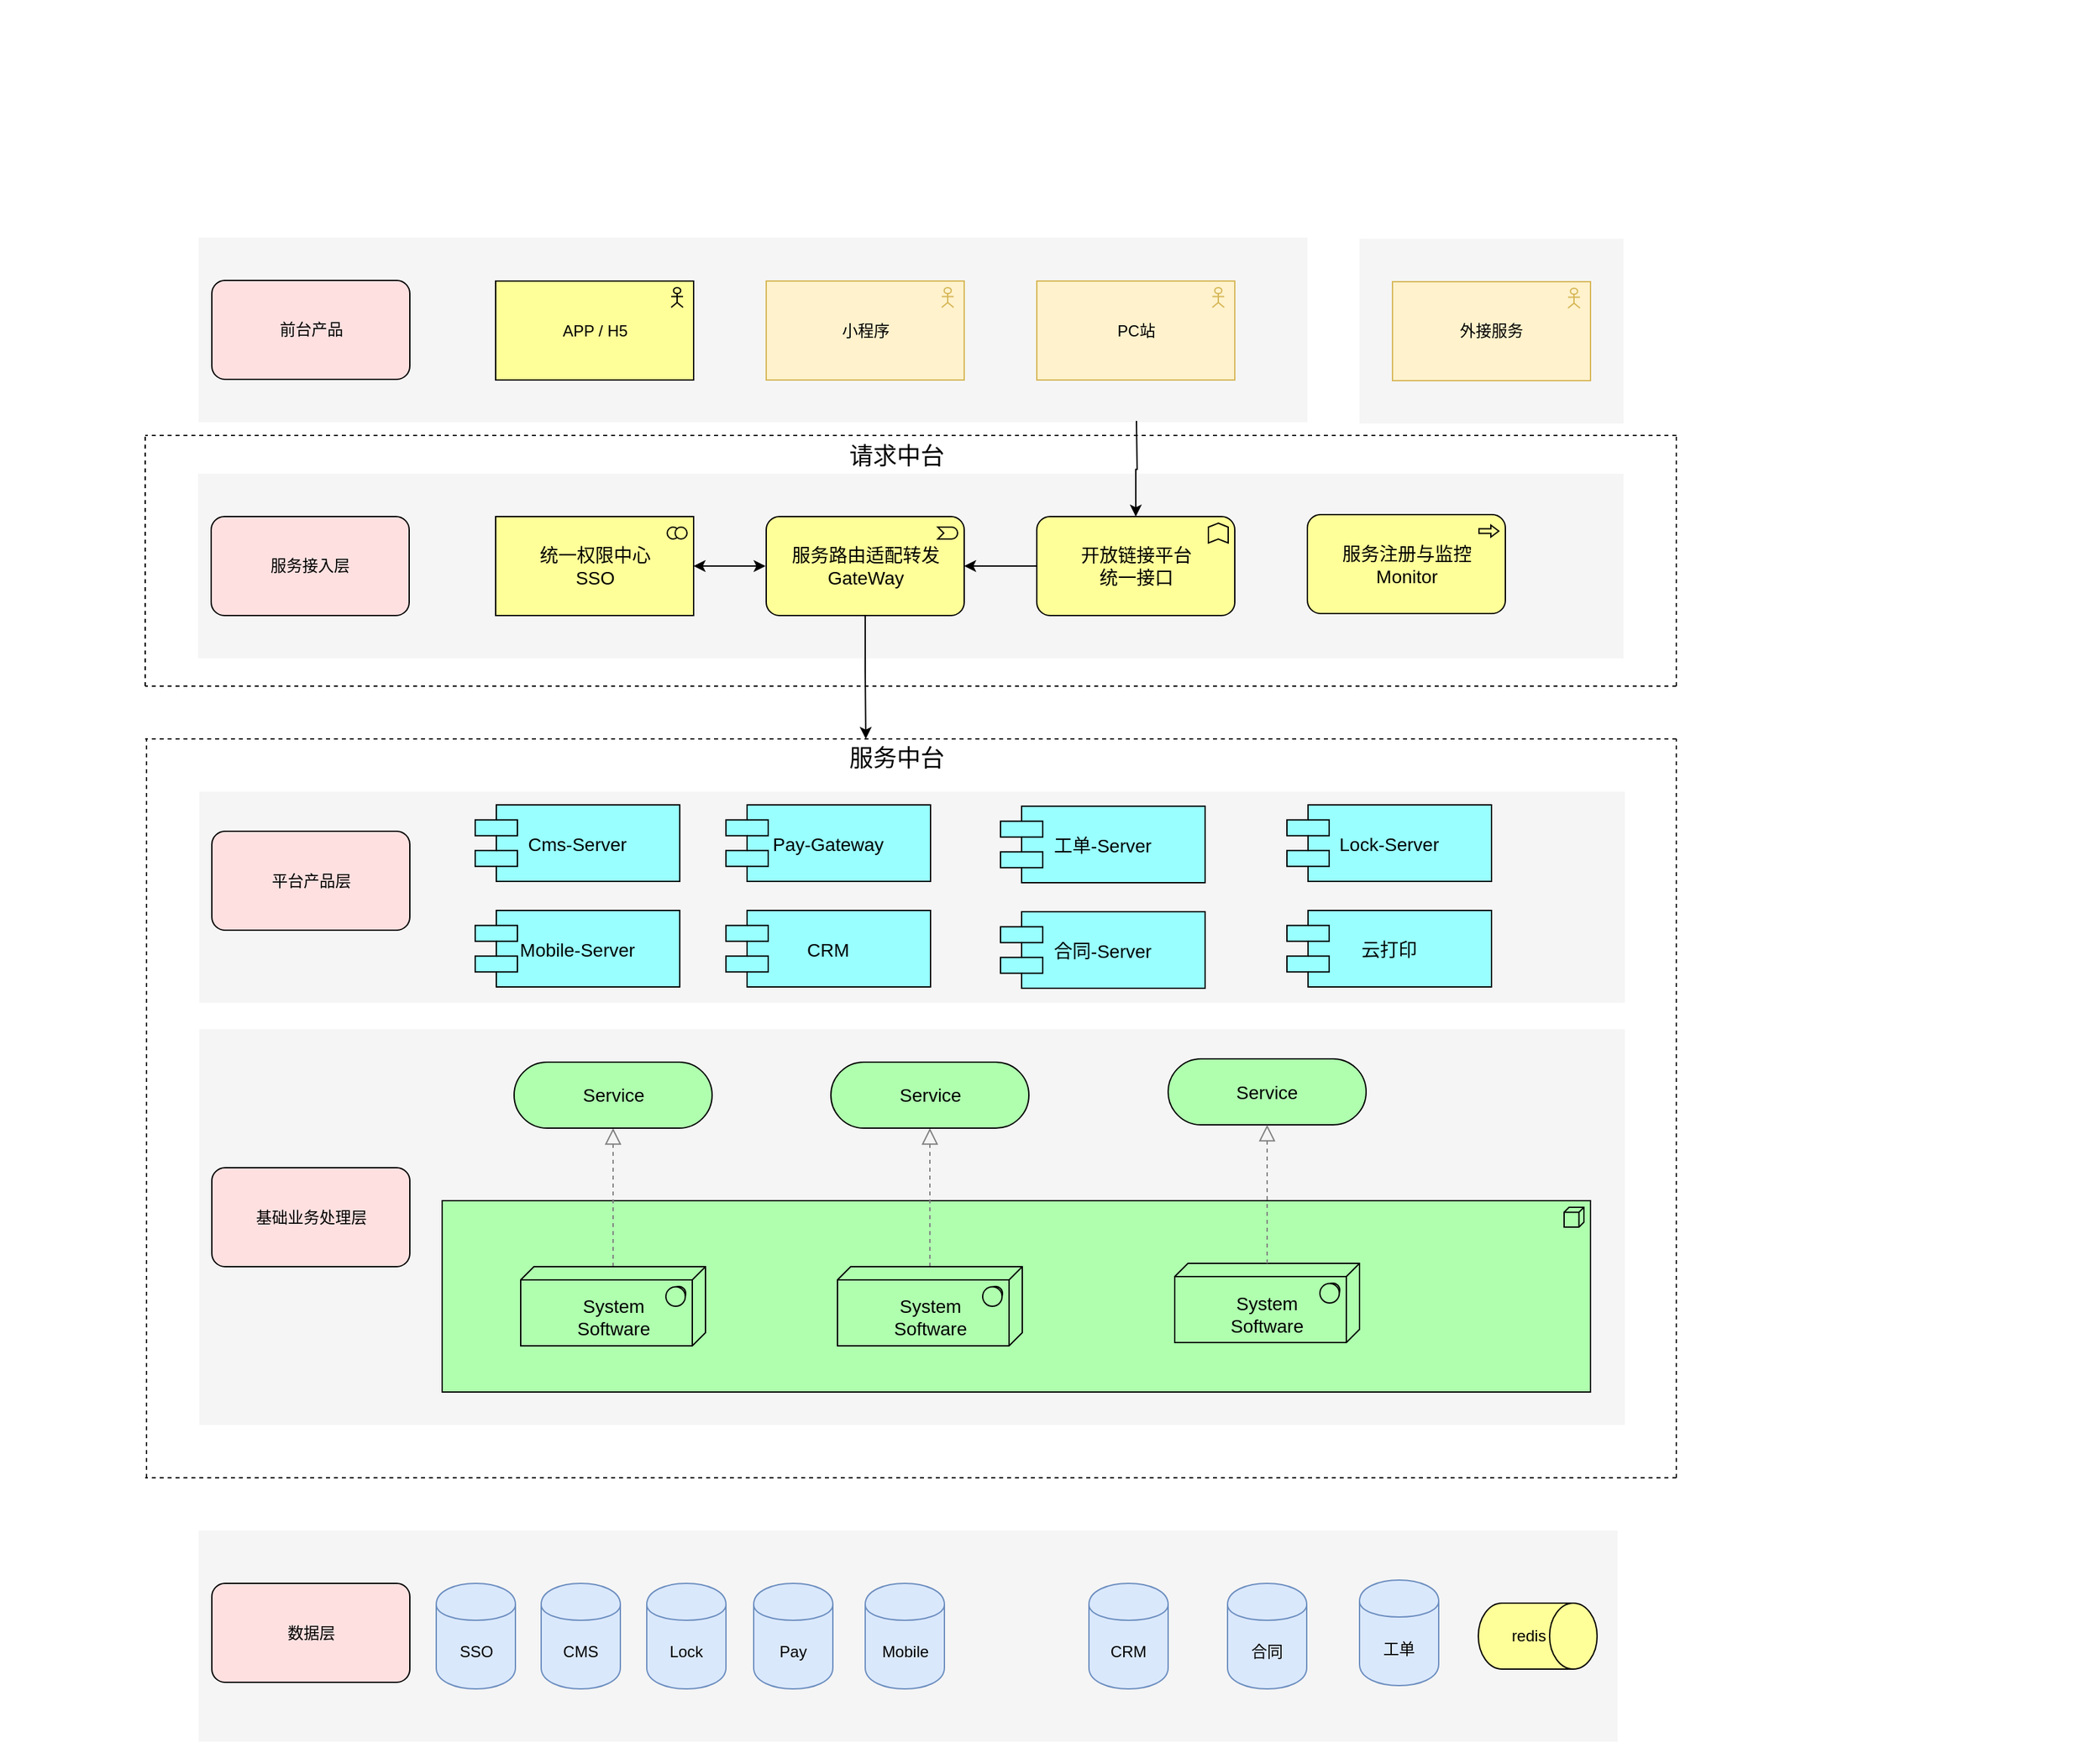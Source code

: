 <mxfile version="12.2.4" type="github" pages="1">
  <diagram id="6I0OCvxSQrVGMHxT2VVA" name="Page-1">
    <mxGraphModel dx="1172" dy="1730" grid="1" gridSize="10" guides="1" tooltips="1" connect="1" arrows="1" fold="1" page="1" pageScale="1" pageWidth="850" pageHeight="1100" math="0" shadow="0">
      <root>
        <mxCell id="0"/>
        <mxCell id="1" parent="0"/>
        <mxCell id="dKdSaXE48SgPbhcamS2K-30" value="" style="whiteSpace=wrap;html=1;strokeColor=none;strokeWidth=1;fillColor=#f5f5f5;fontSize=14;" parent="1" vertex="1">
          <mxGeometry x="201" y="740" width="1080" height="300" as="geometry"/>
        </mxCell>
        <mxCell id="dKdSaXE48SgPbhcamS2K-31" value="" style="whiteSpace=wrap;html=1;strokeColor=none;strokeWidth=1;fillColor=#f5f5f5;fontSize=14;" parent="1" vertex="1">
          <mxGeometry x="201" y="560" width="1080" height="160" as="geometry"/>
        </mxCell>
        <mxCell id="dKdSaXE48SgPbhcamS2K-32" value="" style="whiteSpace=wrap;html=1;strokeColor=none;strokeWidth=1;fillColor=#f5f5f5;fontSize=14;" parent="1" vertex="1">
          <mxGeometry x="200" y="319" width="1080" height="140" as="geometry"/>
        </mxCell>
        <mxCell id="dKdSaXE48SgPbhcamS2K-33" value="" style="html=1;whiteSpace=wrap;fillColor=#AFFFAF;shape=mxgraph.archimate3.application;appType=node;archiType=square;fontSize=14;verticalAlign=top;" parent="1" vertex="1">
          <mxGeometry x="385" y="870" width="870" height="145" as="geometry"/>
        </mxCell>
        <mxCell id="dKdSaXE48SgPbhcamS2K-34" style="edgeStyle=elbowEdgeStyle;rounded=1;elbow=vertical;html=1;startSize=10;endArrow=block;endFill=0;endSize=10;jettySize=auto;orthogonalLoop=1;strokeColor=#808080;fontSize=14;dashed=1;" parent="1" source="dKdSaXE48SgPbhcamS2K-35" target="dKdSaXE48SgPbhcamS2K-40" edge="1">
          <mxGeometry relative="1" as="geometry"/>
        </mxCell>
        <mxCell id="dKdSaXE48SgPbhcamS2K-35" value="&lt;div&gt;&lt;br&gt;&lt;/div&gt;System&lt;div&gt;Software&lt;/div&gt;" style="html=1;whiteSpace=wrap;fillColor=#AFFFAF;shape=mxgraph.archimate3.tech;techType=sysSw;fontSize=14;" parent="1" vertex="1">
          <mxGeometry x="444.5" y="920" width="140" height="60" as="geometry"/>
        </mxCell>
        <mxCell id="dKdSaXE48SgPbhcamS2K-36" style="edgeStyle=elbowEdgeStyle;rounded=1;elbow=vertical;html=1;startSize=10;endArrow=block;endFill=0;endSize=10;jettySize=auto;orthogonalLoop=1;strokeColor=#808080;fontSize=14;dashed=1;" parent="1" source="dKdSaXE48SgPbhcamS2K-37" target="dKdSaXE48SgPbhcamS2K-45" edge="1">
          <mxGeometry relative="1" as="geometry"/>
        </mxCell>
        <mxCell id="dKdSaXE48SgPbhcamS2K-37" value="&lt;div&gt;&lt;br&gt;&lt;/div&gt;&lt;div&gt;&lt;span&gt;System&lt;/span&gt;&lt;div&gt;Software&lt;/div&gt;&lt;/div&gt;" style="html=1;whiteSpace=wrap;fillColor=#AFFFAF;shape=mxgraph.archimate3.tech;techType=sysSw;fontSize=14;" parent="1" vertex="1">
          <mxGeometry x="684.5" y="920" width="140" height="60" as="geometry"/>
        </mxCell>
        <mxCell id="dKdSaXE48SgPbhcamS2K-40" value="Service" style="html=1;whiteSpace=wrap;fillColor=#AFFFAF;shape=mxgraph.archimate3.service;fontSize=14;" parent="1" vertex="1">
          <mxGeometry x="439.5" y="765" width="150" height="50" as="geometry"/>
        </mxCell>
        <mxCell id="dKdSaXE48SgPbhcamS2K-45" value="Service" style="html=1;whiteSpace=wrap;fillColor=#AFFFAF;shape=mxgraph.archimate3.service;fontSize=14;" parent="1" vertex="1">
          <mxGeometry x="679.5" y="765" width="150" height="50" as="geometry"/>
        </mxCell>
        <mxCell id="dKdSaXE48SgPbhcamS2K-47" value="Cms-Server" style="shape=component;align=center;fillColor=#99ffff;gradientColor=none;fontSize=14;" parent="1" vertex="1">
          <mxGeometry x="410" y="570" width="155" height="58" as="geometry"/>
        </mxCell>
        <mxCell id="dnPY5TdkdE1YGEGxPcPt-51" value="" style="edgeStyle=orthogonalEdgeStyle;rounded=0;orthogonalLoop=1;jettySize=auto;html=1;" edge="1" parent="1" source="dKdSaXE48SgPbhcamS2K-54" target="dKdSaXE48SgPbhcamS2K-56">
          <mxGeometry relative="1" as="geometry"/>
        </mxCell>
        <mxCell id="dKdSaXE48SgPbhcamS2K-54" value="开放链接平台&lt;br&gt;统一接口" style="html=1;whiteSpace=wrap;fillColor=#ffff99;shape=mxgraph.archimate3.application;appType=func;archiType=rounded;fontSize=14;" parent="1" vertex="1">
          <mxGeometry x="835.5" y="351.5" width="150" height="75" as="geometry"/>
        </mxCell>
        <mxCell id="dKdSaXE48SgPbhcamS2K-55" value="统一权限中心&lt;br&gt;SSO" style="html=1;whiteSpace=wrap;fillColor=#ffff99;shape=mxgraph.archimate3.application;appType=collab;archiType=square;fontSize=14;" parent="1" vertex="1">
          <mxGeometry x="425.5" y="351.5" width="150" height="75" as="geometry"/>
        </mxCell>
        <mxCell id="dnPY5TdkdE1YGEGxPcPt-38" value="" style="edgeStyle=orthogonalEdgeStyle;rounded=0;orthogonalLoop=1;jettySize=auto;html=1;entryX=0.35;entryY=0.2;entryDx=0;entryDy=0;entryPerimeter=0;" edge="1" parent="1" source="dKdSaXE48SgPbhcamS2K-56" target="dnPY5TdkdE1YGEGxPcPt-19">
          <mxGeometry relative="1" as="geometry">
            <mxPoint x="706" y="480" as="targetPoint"/>
          </mxGeometry>
        </mxCell>
        <mxCell id="dKdSaXE48SgPbhcamS2K-56" value="服务路由适配转发&lt;br&gt;GateWay" style="html=1;whiteSpace=wrap;fillColor=#ffff99;shape=mxgraph.archimate3.application;appType=event;archiType=rounded;fontSize=14;" parent="1" vertex="1">
          <mxGeometry x="630.5" y="351.5" width="150" height="75" as="geometry"/>
        </mxCell>
        <mxCell id="dKdSaXE48SgPbhcamS2K-57" value="服务注册与监控&lt;br&gt;Monitor" style="html=1;whiteSpace=wrap;fillColor=#ffff99;shape=mxgraph.archimate3.application;appType=proc;archiType=rounded;fontSize=14;" parent="1" vertex="1">
          <mxGeometry x="1040.5" y="350" width="150" height="75" as="geometry"/>
        </mxCell>
        <mxCell id="dKdSaXE48SgPbhcamS2K-63" value="&amp;nbsp;" style="text;strokeColor=none;fillColor=none;html=1;fontSize=24;fontStyle=1;verticalAlign=middle;align=center;" parent="1" vertex="1">
          <mxGeometry x="50" y="-40" width="1590" height="40" as="geometry"/>
        </mxCell>
        <mxCell id="dnPY5TdkdE1YGEGxPcPt-1" value="" style="whiteSpace=wrap;html=1;strokeColor=none;strokeWidth=1;fillColor=#f5f5f5;fontSize=14;" vertex="1" parent="1">
          <mxGeometry x="200.5" y="140" width="840" height="140" as="geometry"/>
        </mxCell>
        <mxCell id="dnPY5TdkdE1YGEGxPcPt-2" value="前台产品" style="html=1;outlineConnect=0;whiteSpace=wrap;fillColor=#FFE0E0;shape=mxgraph.archimate3.application;archiType=rounded;" vertex="1" parent="1">
          <mxGeometry x="210.5" y="172.5" width="150" height="75" as="geometry"/>
        </mxCell>
        <mxCell id="dnPY5TdkdE1YGEGxPcPt-3" value="服务接入层" style="html=1;outlineConnect=0;whiteSpace=wrap;fillColor=#FFE0E0;shape=mxgraph.archimate3.application;archiType=rounded;" vertex="1" parent="1">
          <mxGeometry x="210" y="351.5" width="150" height="75" as="geometry"/>
        </mxCell>
        <mxCell id="dnPY5TdkdE1YGEGxPcPt-4" value="平台产品层" style="html=1;outlineConnect=0;whiteSpace=wrap;fillColor=#FFE0E0;shape=mxgraph.archimate3.application;archiType=rounded;" vertex="1" parent="1">
          <mxGeometry x="210.5" y="590" width="150" height="75" as="geometry"/>
        </mxCell>
        <mxCell id="dnPY5TdkdE1YGEGxPcPt-15" value="基础业务处理层" style="html=1;outlineConnect=0;whiteSpace=wrap;fillColor=#FFE0E0;shape=mxgraph.archimate3.application;archiType=rounded;" vertex="1" parent="1">
          <mxGeometry x="210.5" y="845" width="150" height="75" as="geometry"/>
        </mxCell>
        <mxCell id="dnPY5TdkdE1YGEGxPcPt-6" value="" style="whiteSpace=wrap;html=1;strokeColor=none;strokeWidth=1;fillColor=#f5f5f5;fontSize=14;" vertex="1" parent="1">
          <mxGeometry x="200.5" y="1120" width="1075" height="160" as="geometry"/>
        </mxCell>
        <mxCell id="dnPY5TdkdE1YGEGxPcPt-7" value="数据层" style="html=1;outlineConnect=0;whiteSpace=wrap;fillColor=#FFE0E0;shape=mxgraph.archimate3.application;archiType=rounded;" vertex="1" parent="1">
          <mxGeometry x="210.5" y="1160" width="150" height="75" as="geometry"/>
        </mxCell>
        <mxCell id="dnPY5TdkdE1YGEGxPcPt-9" value="" style="endArrow=none;dashed=1;html=1;" edge="1" parent="1">
          <mxGeometry width="50" height="50" relative="1" as="geometry">
            <mxPoint x="161" y="1080" as="sourcePoint"/>
            <mxPoint x="161" y="520" as="targetPoint"/>
          </mxGeometry>
        </mxCell>
        <mxCell id="dnPY5TdkdE1YGEGxPcPt-10" value="" style="endArrow=none;dashed=1;html=1;" edge="1" parent="1">
          <mxGeometry width="50" height="50" relative="1" as="geometry">
            <mxPoint x="1320" y="1080" as="sourcePoint"/>
            <mxPoint x="1320" y="520" as="targetPoint"/>
          </mxGeometry>
        </mxCell>
        <mxCell id="dnPY5TdkdE1YGEGxPcPt-12" value="APP / H5" style="html=1;outlineConnect=0;whiteSpace=wrap;fillColor=#ffff99;shape=mxgraph.archimate3.application;appType=actor;archiType=square;" vertex="1" parent="1">
          <mxGeometry x="425.5" y="173" width="150" height="75" as="geometry"/>
        </mxCell>
        <mxCell id="dnPY5TdkdE1YGEGxPcPt-13" value="小程序" style="html=1;outlineConnect=0;whiteSpace=wrap;fillColor=#fff2cc;shape=mxgraph.archimate3.application;appType=actor;archiType=square;strokeColor=#d6b656;" vertex="1" parent="1">
          <mxGeometry x="630.5" y="173" width="150" height="75" as="geometry"/>
        </mxCell>
        <mxCell id="dnPY5TdkdE1YGEGxPcPt-50" value="" style="edgeStyle=orthogonalEdgeStyle;rounded=0;orthogonalLoop=1;jettySize=auto;html=1;entryX=0.5;entryY=0;entryDx=0;entryDy=0;entryPerimeter=0;" edge="1" parent="1" target="dKdSaXE48SgPbhcamS2K-54">
          <mxGeometry relative="1" as="geometry">
            <mxPoint x="911" y="279" as="sourcePoint"/>
          </mxGeometry>
        </mxCell>
        <mxCell id="dnPY5TdkdE1YGEGxPcPt-14" value="PC站" style="html=1;outlineConnect=0;whiteSpace=wrap;fillColor=#fff2cc;shape=mxgraph.archimate3.application;appType=actor;archiType=square;strokeColor=#d6b656;" vertex="1" parent="1">
          <mxGeometry x="835.5" y="173" width="150" height="75" as="geometry"/>
        </mxCell>
        <mxCell id="dnPY5TdkdE1YGEGxPcPt-17" value="" style="endArrow=none;dashed=1;html=1;" edge="1" parent="1">
          <mxGeometry width="50" height="50" relative="1" as="geometry">
            <mxPoint x="1320" y="520" as="sourcePoint"/>
            <mxPoint x="160" y="520" as="targetPoint"/>
          </mxGeometry>
        </mxCell>
        <mxCell id="dnPY5TdkdE1YGEGxPcPt-18" value="" style="endArrow=none;dashed=1;html=1;" edge="1" parent="1">
          <mxGeometry width="50" height="50" relative="1" as="geometry">
            <mxPoint x="1320" y="1080" as="sourcePoint"/>
            <mxPoint x="160" y="1080" as="targetPoint"/>
          </mxGeometry>
        </mxCell>
        <mxCell id="dnPY5TdkdE1YGEGxPcPt-19" value="&lt;font style=&quot;font-size: 18px&quot;&gt;服务中台&lt;/font&gt;" style="text;html=1;strokeColor=none;fillColor=none;align=center;verticalAlign=middle;whiteSpace=wrap;rounded=0;" vertex="1" parent="1">
          <mxGeometry x="651" y="510" width="157" height="50" as="geometry"/>
        </mxCell>
        <mxCell id="dnPY5TdkdE1YGEGxPcPt-20" value="" style="whiteSpace=wrap;html=1;strokeColor=none;strokeWidth=1;fillColor=#f5f5f5;fontSize=14;" vertex="1" parent="1">
          <mxGeometry x="1080" y="141" width="200" height="140" as="geometry"/>
        </mxCell>
        <mxCell id="dnPY5TdkdE1YGEGxPcPt-21" value="外接服务" style="html=1;outlineConnect=0;whiteSpace=wrap;fillColor=#fff2cc;shape=mxgraph.archimate3.application;appType=actor;archiType=square;strokeColor=#d6b656;" vertex="1" parent="1">
          <mxGeometry x="1105" y="173.5" width="150" height="75" as="geometry"/>
        </mxCell>
        <mxCell id="dnPY5TdkdE1YGEGxPcPt-22" value="CMS" style="shape=cylinder;whiteSpace=wrap;html=1;boundedLbl=1;backgroundOutline=1;fillColor=#dae8fc;strokeColor=#6c8ebf;" vertex="1" parent="1">
          <mxGeometry x="460" y="1160" width="60" height="80" as="geometry"/>
        </mxCell>
        <mxCell id="dnPY5TdkdE1YGEGxPcPt-23" value="CRM" style="shape=cylinder;whiteSpace=wrap;html=1;boundedLbl=1;backgroundOutline=1;fillColor=#dae8fc;strokeColor=#6c8ebf;" vertex="1" parent="1">
          <mxGeometry x="875" y="1160" width="60" height="80" as="geometry"/>
        </mxCell>
        <mxCell id="dnPY5TdkdE1YGEGxPcPt-24" value="合同" style="shape=cylinder;whiteSpace=wrap;html=1;boundedLbl=1;backgroundOutline=1;fillColor=#dae8fc;strokeColor=#6c8ebf;" vertex="1" parent="1">
          <mxGeometry x="980" y="1160" width="60" height="80" as="geometry"/>
        </mxCell>
        <mxCell id="dnPY5TdkdE1YGEGxPcPt-25" value="工单" style="shape=cylinder;whiteSpace=wrap;html=1;boundedLbl=1;backgroundOutline=1;fillColor=#dae8fc;strokeColor=#6c8ebf;" vertex="1" parent="1">
          <mxGeometry x="1080" y="1157.5" width="60" height="80" as="geometry"/>
        </mxCell>
        <mxCell id="dnPY5TdkdE1YGEGxPcPt-26" value="Lock" style="shape=cylinder;whiteSpace=wrap;html=1;boundedLbl=1;backgroundOutline=1;fillColor=#dae8fc;strokeColor=#6c8ebf;" vertex="1" parent="1">
          <mxGeometry x="540" y="1160" width="60" height="80" as="geometry"/>
        </mxCell>
        <mxCell id="dnPY5TdkdE1YGEGxPcPt-27" value="SSO" style="shape=cylinder;whiteSpace=wrap;html=1;boundedLbl=1;backgroundOutline=1;fillColor=#dae8fc;strokeColor=#6c8ebf;" vertex="1" parent="1">
          <mxGeometry x="380.5" y="1160" width="60" height="80" as="geometry"/>
        </mxCell>
        <mxCell id="dnPY5TdkdE1YGEGxPcPt-28" value="Pay" style="shape=cylinder;whiteSpace=wrap;html=1;boundedLbl=1;backgroundOutline=1;fillColor=#dae8fc;strokeColor=#6c8ebf;" vertex="1" parent="1">
          <mxGeometry x="621" y="1160" width="60" height="80" as="geometry"/>
        </mxCell>
        <mxCell id="dnPY5TdkdE1YGEGxPcPt-30" value="&lt;span style=&quot;text-align: left ; white-space: nowrap&quot;&gt;Mobile&lt;/span&gt;" style="shape=cylinder;whiteSpace=wrap;html=1;boundedLbl=1;backgroundOutline=1;fillColor=#dae8fc;strokeColor=#6c8ebf;" vertex="1" parent="1">
          <mxGeometry x="705.5" y="1160" width="60" height="80" as="geometry"/>
        </mxCell>
        <mxCell id="dnPY5TdkdE1YGEGxPcPt-31" value="Mobile-Server" style="shape=component;align=center;fillColor=#99ffff;gradientColor=none;fontSize=14;" vertex="1" parent="1">
          <mxGeometry x="410" y="650" width="155" height="58" as="geometry"/>
        </mxCell>
        <mxCell id="dnPY5TdkdE1YGEGxPcPt-32" value="&lt;div&gt;&lt;br&gt;&lt;/div&gt;&lt;div&gt;&lt;span&gt;System&lt;/span&gt;&lt;div&gt;Software&lt;/div&gt;&lt;/div&gt;" style="html=1;whiteSpace=wrap;fillColor=#AFFFAF;shape=mxgraph.archimate3.tech;techType=sysSw;fontSize=14;" vertex="1" parent="1">
          <mxGeometry x="940" y="917.5" width="140" height="60" as="geometry"/>
        </mxCell>
        <mxCell id="dnPY5TdkdE1YGEGxPcPt-33" value="Service" style="html=1;whiteSpace=wrap;fillColor=#AFFFAF;shape=mxgraph.archimate3.service;fontSize=14;" vertex="1" parent="1">
          <mxGeometry x="935" y="762.5" width="150" height="50" as="geometry"/>
        </mxCell>
        <mxCell id="dnPY5TdkdE1YGEGxPcPt-34" style="edgeStyle=elbowEdgeStyle;rounded=1;elbow=vertical;html=1;startSize=10;endArrow=block;endFill=0;endSize=10;jettySize=auto;orthogonalLoop=1;strokeColor=#808080;fontSize=14;dashed=1;" edge="1" parent="1">
          <mxGeometry relative="1" as="geometry">
            <mxPoint x="1010" y="917.5" as="sourcePoint"/>
            <mxPoint x="1010" y="812.5" as="targetPoint"/>
          </mxGeometry>
        </mxCell>
        <mxCell id="dnPY5TdkdE1YGEGxPcPt-35" value="redis&amp;nbsp; &amp;nbsp;&amp;nbsp;" style="html=1;outlineConnect=0;whiteSpace=wrap;fillColor=#ffff99;shape=mxgraph.archimate3.role;" vertex="1" parent="1">
          <mxGeometry x="1170" y="1175" width="90" height="50" as="geometry"/>
        </mxCell>
        <mxCell id="dnPY5TdkdE1YGEGxPcPt-41" value="Pay-Gateway" style="shape=component;align=center;fillColor=#99ffff;gradientColor=none;fontSize=14;" vertex="1" parent="1">
          <mxGeometry x="600" y="570" width="155" height="58" as="geometry"/>
        </mxCell>
        <mxCell id="dnPY5TdkdE1YGEGxPcPt-42" value="CRM" style="shape=component;align=center;fillColor=#99ffff;gradientColor=none;fontSize=14;" vertex="1" parent="1">
          <mxGeometry x="600" y="650" width="155" height="58" as="geometry"/>
        </mxCell>
        <mxCell id="dnPY5TdkdE1YGEGxPcPt-43" value="工单-Server" style="shape=component;align=center;fillColor=#99ffff;gradientColor=none;fontSize=14;" vertex="1" parent="1">
          <mxGeometry x="808" y="571" width="155" height="58" as="geometry"/>
        </mxCell>
        <mxCell id="dnPY5TdkdE1YGEGxPcPt-44" value="合同-Server" style="shape=component;align=center;fillColor=#99ffff;gradientColor=none;fontSize=14;" vertex="1" parent="1">
          <mxGeometry x="808" y="651" width="155" height="58" as="geometry"/>
        </mxCell>
        <mxCell id="dnPY5TdkdE1YGEGxPcPt-45" value="Lock-Server" style="shape=component;align=center;fillColor=#99ffff;gradientColor=none;fontSize=14;" vertex="1" parent="1">
          <mxGeometry x="1025" y="570" width="155" height="58" as="geometry"/>
        </mxCell>
        <mxCell id="dnPY5TdkdE1YGEGxPcPt-46" value="云打印" style="shape=component;align=center;fillColor=#99ffff;gradientColor=none;fontSize=14;" vertex="1" parent="1">
          <mxGeometry x="1025" y="650" width="155" height="58" as="geometry"/>
        </mxCell>
        <mxCell id="dnPY5TdkdE1YGEGxPcPt-47" value="" style="endArrow=none;dashed=1;html=1;" edge="1" parent="1">
          <mxGeometry width="50" height="50" relative="1" as="geometry">
            <mxPoint x="1320" y="290" as="sourcePoint"/>
            <mxPoint x="160" y="290" as="targetPoint"/>
          </mxGeometry>
        </mxCell>
        <mxCell id="dnPY5TdkdE1YGEGxPcPt-48" value="" style="endArrow=none;dashed=1;html=1;" edge="1" parent="1">
          <mxGeometry width="50" height="50" relative="1" as="geometry">
            <mxPoint x="1320" y="480" as="sourcePoint"/>
            <mxPoint x="160" y="480" as="targetPoint"/>
          </mxGeometry>
        </mxCell>
        <mxCell id="dnPY5TdkdE1YGEGxPcPt-49" value="" style="endArrow=none;dashed=1;html=1;" edge="1" parent="1">
          <mxGeometry width="50" height="50" relative="1" as="geometry">
            <mxPoint x="160" y="480" as="sourcePoint"/>
            <mxPoint x="160" y="290" as="targetPoint"/>
          </mxGeometry>
        </mxCell>
        <mxCell id="dnPY5TdkdE1YGEGxPcPt-52" value="" style="endArrow=classic;startArrow=classic;html=1;" edge="1" parent="1" source="dKdSaXE48SgPbhcamS2K-55">
          <mxGeometry width="50" height="50" relative="1" as="geometry">
            <mxPoint x="575.5" y="439" as="sourcePoint"/>
            <mxPoint x="630" y="389" as="targetPoint"/>
          </mxGeometry>
        </mxCell>
        <mxCell id="dnPY5TdkdE1YGEGxPcPt-53" value="&lt;font style=&quot;font-size: 18px&quot;&gt;请求中台&lt;/font&gt;" style="text;html=1;strokeColor=none;fillColor=none;align=center;verticalAlign=middle;whiteSpace=wrap;rounded=0;" vertex="1" parent="1">
          <mxGeometry x="651" y="281" width="157" height="50" as="geometry"/>
        </mxCell>
        <mxCell id="dnPY5TdkdE1YGEGxPcPt-56" value="" style="endArrow=none;dashed=1;html=1;" edge="1" parent="1">
          <mxGeometry width="50" height="50" relative="1" as="geometry">
            <mxPoint x="1320" y="480" as="sourcePoint"/>
            <mxPoint x="1320" y="290" as="targetPoint"/>
          </mxGeometry>
        </mxCell>
      </root>
    </mxGraphModel>
  </diagram>
</mxfile>
